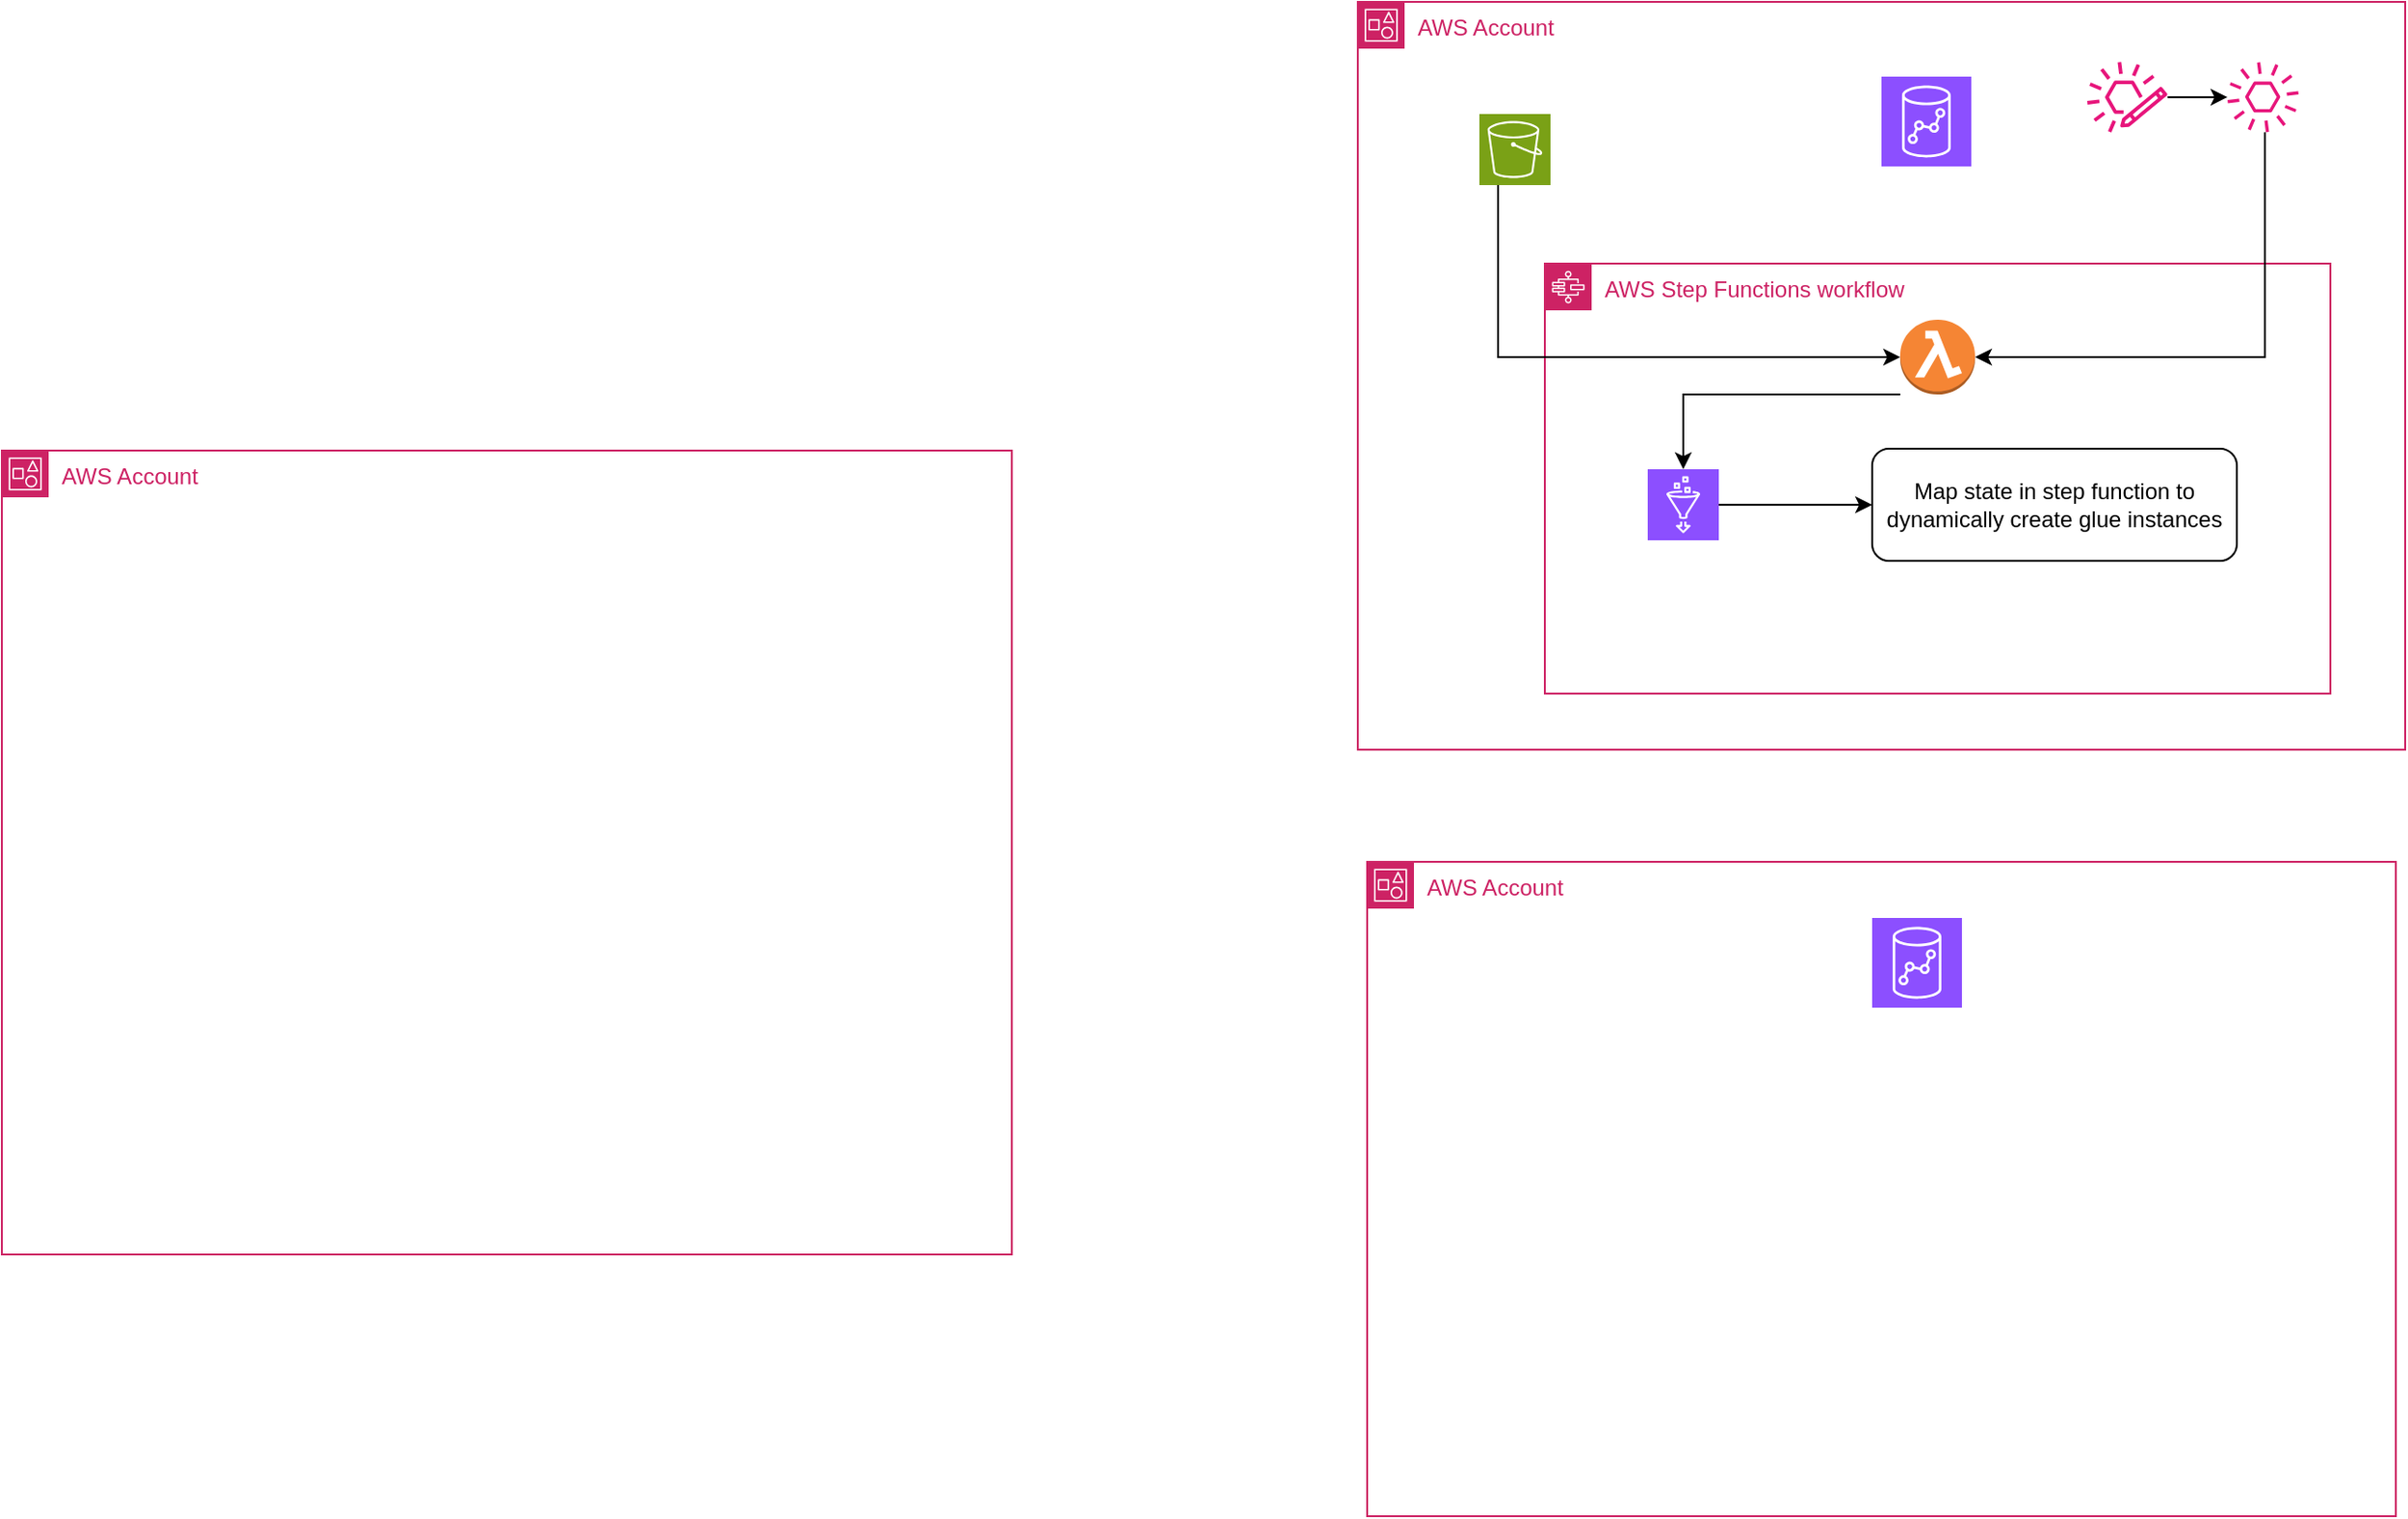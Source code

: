 <mxfile version="22.1.11" type="github">
  <diagram name="Page-1" id="drPBE6jf5KuJ7vDPj_UH">
    <mxGraphModel dx="2236" dy="1885" grid="1" gridSize="10" guides="1" tooltips="1" connect="1" arrows="1" fold="1" page="1" pageScale="1" pageWidth="850" pageHeight="1100" math="0" shadow="0">
      <root>
        <mxCell id="0" />
        <mxCell id="1" parent="0" />
        <mxCell id="bnxsAqVlUkiiz6HuOmoy-1" value="AWS Account" style="points=[[0,0],[0.25,0],[0.5,0],[0.75,0],[1,0],[1,0.25],[1,0.5],[1,0.75],[1,1],[0.75,1],[0.5,1],[0.25,1],[0,1],[0,0.75],[0,0.5],[0,0.25]];outlineConnect=0;gradientColor=none;html=1;whiteSpace=wrap;fontSize=12;fontStyle=0;container=1;pointerEvents=0;collapsible=0;recursiveResize=0;shape=mxgraph.aws4.group;grIcon=mxgraph.aws4.group_account;strokeColor=#CD2264;fillColor=none;verticalAlign=top;align=left;spacingLeft=30;fontColor=#CD2264;dashed=0;" vertex="1" parent="1">
          <mxGeometry x="-350" y="170" width="540" height="430" as="geometry" />
        </mxCell>
        <mxCell id="bnxsAqVlUkiiz6HuOmoy-2" value="AWS Account" style="points=[[0,0],[0.25,0],[0.5,0],[0.75,0],[1,0],[1,0.25],[1,0.5],[1,0.75],[1,1],[0.75,1],[0.5,1],[0.25,1],[0,1],[0,0.75],[0,0.5],[0,0.25]];outlineConnect=0;gradientColor=none;html=1;whiteSpace=wrap;fontSize=12;fontStyle=0;container=1;pointerEvents=0;collapsible=0;recursiveResize=0;shape=mxgraph.aws4.group;grIcon=mxgraph.aws4.group_account;strokeColor=#CD2264;fillColor=none;verticalAlign=top;align=left;spacingLeft=30;fontColor=#CD2264;dashed=0;" vertex="1" parent="1">
          <mxGeometry x="380" y="390" width="550" height="350" as="geometry" />
        </mxCell>
        <mxCell id="bnxsAqVlUkiiz6HuOmoy-7" value="" style="sketch=0;points=[[0,0,0],[0.25,0,0],[0.5,0,0],[0.75,0,0],[1,0,0],[0,1,0],[0.25,1,0],[0.5,1,0],[0.75,1,0],[1,1,0],[0,0.25,0],[0,0.5,0],[0,0.75,0],[1,0.25,0],[1,0.5,0],[1,0.75,0]];outlineConnect=0;fontColor=#232F3E;fillColor=#8C4FFF;strokeColor=#ffffff;dashed=0;verticalLabelPosition=bottom;verticalAlign=top;align=center;html=1;fontSize=12;fontStyle=0;aspect=fixed;shape=mxgraph.aws4.resourceIcon;resIcon=mxgraph.aws4.redshift;" vertex="1" parent="bnxsAqVlUkiiz6HuOmoy-2">
          <mxGeometry x="270" y="30" width="48" height="48" as="geometry" />
        </mxCell>
        <mxCell id="bnxsAqVlUkiiz6HuOmoy-3" value="AWS Account" style="points=[[0,0],[0.25,0],[0.5,0],[0.75,0],[1,0],[1,0.25],[1,0.5],[1,0.75],[1,1],[0.75,1],[0.5,1],[0.25,1],[0,1],[0,0.75],[0,0.5],[0,0.25]];outlineConnect=0;gradientColor=none;html=1;whiteSpace=wrap;fontSize=12;fontStyle=0;container=1;pointerEvents=0;collapsible=0;recursiveResize=0;shape=mxgraph.aws4.group;grIcon=mxgraph.aws4.group_account;strokeColor=#CD2264;fillColor=none;verticalAlign=top;align=left;spacingLeft=30;fontColor=#CD2264;dashed=0;" vertex="1" parent="1">
          <mxGeometry x="375" y="-70" width="560" height="400" as="geometry" />
        </mxCell>
        <mxCell id="bnxsAqVlUkiiz6HuOmoy-5" value="" style="sketch=0;points=[[0,0,0],[0.25,0,0],[0.5,0,0],[0.75,0,0],[1,0,0],[0,1,0],[0.25,1,0],[0.5,1,0],[0.75,1,0],[1,1,0],[0,0.25,0],[0,0.5,0],[0,0.75,0],[1,0.25,0],[1,0.5,0],[1,0.75,0]];outlineConnect=0;fontColor=#232F3E;fillColor=#8C4FFF;strokeColor=#ffffff;dashed=0;verticalLabelPosition=bottom;verticalAlign=top;align=center;html=1;fontSize=12;fontStyle=0;aspect=fixed;shape=mxgraph.aws4.resourceIcon;resIcon=mxgraph.aws4.redshift;" vertex="1" parent="bnxsAqVlUkiiz6HuOmoy-3">
          <mxGeometry x="280" y="40" width="48" height="48" as="geometry" />
        </mxCell>
        <mxCell id="bnxsAqVlUkiiz6HuOmoy-8" value="AWS Step Functions workflow" style="points=[[0,0],[0.25,0],[0.5,0],[0.75,0],[1,0],[1,0.25],[1,0.5],[1,0.75],[1,1],[0.75,1],[0.5,1],[0.25,1],[0,1],[0,0.75],[0,0.5],[0,0.25]];outlineConnect=0;gradientColor=none;html=1;whiteSpace=wrap;fontSize=12;fontStyle=0;container=1;pointerEvents=0;collapsible=0;recursiveResize=0;shape=mxgraph.aws4.group;grIcon=mxgraph.aws4.group_aws_step_functions_workflow;strokeColor=#CD2264;fillColor=none;verticalAlign=top;align=left;spacingLeft=30;fontColor=#CD2264;dashed=0;" vertex="1" parent="bnxsAqVlUkiiz6HuOmoy-3">
          <mxGeometry x="100" y="140" width="420" height="230" as="geometry" />
        </mxCell>
        <mxCell id="bnxsAqVlUkiiz6HuOmoy-9" value="" style="outlineConnect=0;dashed=0;verticalLabelPosition=bottom;verticalAlign=top;align=center;html=1;shape=mxgraph.aws3.lambda_function;fillColor=#F58534;gradientColor=none;" vertex="1" parent="bnxsAqVlUkiiz6HuOmoy-8">
          <mxGeometry x="190" y="30" width="40" height="40" as="geometry" />
        </mxCell>
        <mxCell id="bnxsAqVlUkiiz6HuOmoy-22" value="" style="edgeStyle=orthogonalEdgeStyle;rounded=0;orthogonalLoop=1;jettySize=auto;html=1;" edge="1" parent="bnxsAqVlUkiiz6HuOmoy-8" source="bnxsAqVlUkiiz6HuOmoy-10" target="bnxsAqVlUkiiz6HuOmoy-21">
          <mxGeometry relative="1" as="geometry" />
        </mxCell>
        <mxCell id="bnxsAqVlUkiiz6HuOmoy-10" value="" style="sketch=0;points=[[0,0,0],[0.25,0,0],[0.5,0,0],[0.75,0,0],[1,0,0],[0,1,0],[0.25,1,0],[0.5,1,0],[0.75,1,0],[1,1,0],[0,0.25,0],[0,0.5,0],[0,0.75,0],[1,0.25,0],[1,0.5,0],[1,0.75,0]];outlineConnect=0;fontColor=#232F3E;fillColor=#8C4FFF;strokeColor=#ffffff;dashed=0;verticalLabelPosition=bottom;verticalAlign=top;align=center;html=1;fontSize=12;fontStyle=0;aspect=fixed;shape=mxgraph.aws4.resourceIcon;resIcon=mxgraph.aws4.glue;" vertex="1" parent="bnxsAqVlUkiiz6HuOmoy-8">
          <mxGeometry x="55" y="110" width="38" height="38" as="geometry" />
        </mxCell>
        <mxCell id="bnxsAqVlUkiiz6HuOmoy-20" style="edgeStyle=orthogonalEdgeStyle;rounded=0;orthogonalLoop=1;jettySize=auto;html=1;entryX=0.5;entryY=0;entryDx=0;entryDy=0;entryPerimeter=0;" edge="1" parent="bnxsAqVlUkiiz6HuOmoy-8" source="bnxsAqVlUkiiz6HuOmoy-9" target="bnxsAqVlUkiiz6HuOmoy-10">
          <mxGeometry relative="1" as="geometry">
            <Array as="points">
              <mxPoint x="74" y="70" />
            </Array>
          </mxGeometry>
        </mxCell>
        <mxCell id="bnxsAqVlUkiiz6HuOmoy-21" value="Map state in step function to dynamically create glue instances" style="rounded=1;whiteSpace=wrap;html=1;" vertex="1" parent="bnxsAqVlUkiiz6HuOmoy-8">
          <mxGeometry x="175" y="99" width="195" height="60" as="geometry" />
        </mxCell>
        <mxCell id="bnxsAqVlUkiiz6HuOmoy-11" value="" style="sketch=0;points=[[0,0,0],[0.25,0,0],[0.5,0,0],[0.75,0,0],[1,0,0],[0,1,0],[0.25,1,0],[0.5,1,0],[0.75,1,0],[1,1,0],[0,0.25,0],[0,0.5,0],[0,0.75,0],[1,0.25,0],[1,0.5,0],[1,0.75,0]];outlineConnect=0;fontColor=#232F3E;fillColor=#7AA116;strokeColor=#ffffff;dashed=0;verticalLabelPosition=bottom;verticalAlign=top;align=center;html=1;fontSize=12;fontStyle=0;aspect=fixed;shape=mxgraph.aws4.resourceIcon;resIcon=mxgraph.aws4.s3;" vertex="1" parent="bnxsAqVlUkiiz6HuOmoy-3">
          <mxGeometry x="65" y="60" width="38" height="38" as="geometry" />
        </mxCell>
        <mxCell id="bnxsAqVlUkiiz6HuOmoy-12" style="edgeStyle=orthogonalEdgeStyle;rounded=0;orthogonalLoop=1;jettySize=auto;html=1;entryX=0;entryY=0.5;entryDx=0;entryDy=0;entryPerimeter=0;" edge="1" parent="bnxsAqVlUkiiz6HuOmoy-3" source="bnxsAqVlUkiiz6HuOmoy-11" target="bnxsAqVlUkiiz6HuOmoy-9">
          <mxGeometry relative="1" as="geometry">
            <Array as="points">
              <mxPoint x="75" y="190" />
            </Array>
          </mxGeometry>
        </mxCell>
        <mxCell id="bnxsAqVlUkiiz6HuOmoy-14" value="" style="sketch=0;outlineConnect=0;fontColor=#232F3E;gradientColor=none;fillColor=#E7157B;strokeColor=none;dashed=0;verticalLabelPosition=bottom;verticalAlign=top;align=center;html=1;fontSize=12;fontStyle=0;aspect=fixed;pointerEvents=1;shape=mxgraph.aws4.event;" vertex="1" parent="bnxsAqVlUkiiz6HuOmoy-3">
          <mxGeometry x="465" y="32" width="38" height="38" as="geometry" />
        </mxCell>
        <mxCell id="bnxsAqVlUkiiz6HuOmoy-17" value="" style="edgeStyle=orthogonalEdgeStyle;rounded=0;orthogonalLoop=1;jettySize=auto;html=1;" edge="1" parent="bnxsAqVlUkiiz6HuOmoy-3" source="bnxsAqVlUkiiz6HuOmoy-16" target="bnxsAqVlUkiiz6HuOmoy-14">
          <mxGeometry relative="1" as="geometry" />
        </mxCell>
        <mxCell id="bnxsAqVlUkiiz6HuOmoy-16" value="" style="sketch=0;outlineConnect=0;fontColor=#232F3E;gradientColor=none;fillColor=#E7157B;strokeColor=none;dashed=0;verticalLabelPosition=bottom;verticalAlign=top;align=center;html=1;fontSize=12;fontStyle=0;aspect=fixed;pointerEvents=1;shape=mxgraph.aws4.eventbridge_custom_event_bus_resource;" vertex="1" parent="bnxsAqVlUkiiz6HuOmoy-3">
          <mxGeometry x="389.96" y="32" width="42.96" height="38" as="geometry" />
        </mxCell>
        <mxCell id="bnxsAqVlUkiiz6HuOmoy-19" style="edgeStyle=orthogonalEdgeStyle;rounded=0;orthogonalLoop=1;jettySize=auto;html=1;entryX=1;entryY=0.5;entryDx=0;entryDy=0;entryPerimeter=0;" edge="1" parent="bnxsAqVlUkiiz6HuOmoy-3" source="bnxsAqVlUkiiz6HuOmoy-14" target="bnxsAqVlUkiiz6HuOmoy-9">
          <mxGeometry relative="1" as="geometry">
            <Array as="points">
              <mxPoint x="485" y="190" />
            </Array>
          </mxGeometry>
        </mxCell>
      </root>
    </mxGraphModel>
  </diagram>
</mxfile>
